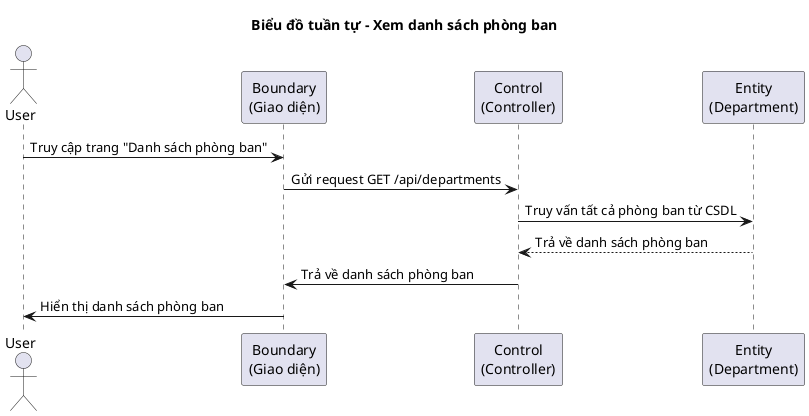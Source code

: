 @startuml
title Biểu đồ tuần tự - Xem danh sách phòng ban

actor User
participant "Boundary\n(Giao diện)" as Boundary
participant "Control\n(Controller)" as Control
participant "Entity\n(Department)" as Entity

User -> Boundary : Truy cập trang "Danh sách phòng ban"
Boundary -> Control : Gửi request GET /api/departments
Control -> Entity : Truy vấn tất cả phòng ban từ CSDL
Entity --> Control : Trả về danh sách phòng ban
Control -> Boundary : Trả về danh sách phòng ban
Boundary -> User : Hiển thị danh sách phòng ban

@enduml